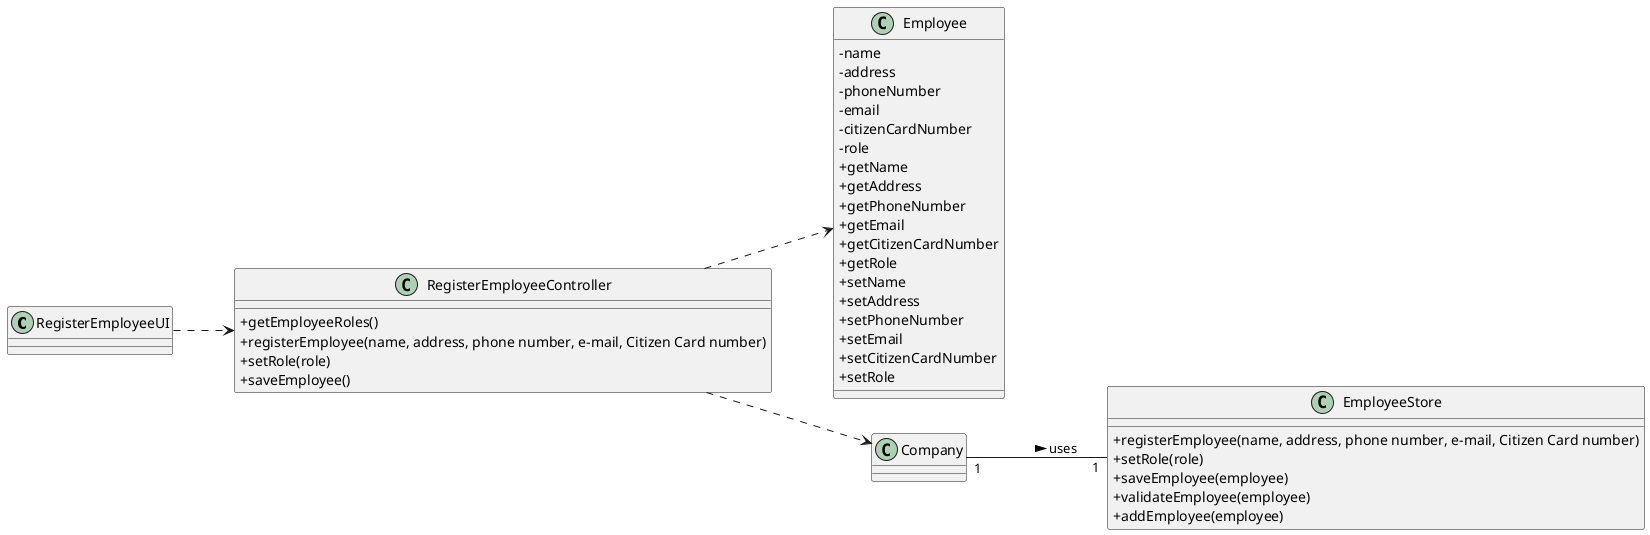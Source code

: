 @startuml
skinparam classAttributeIconSize 0
left to right direction

class RegisterEmployeeUI {
}

class RegisterEmployeeController {
  +getEmployeeRoles()
  +registerEmployee(name, address, phone number, e-mail, Citizen Card number)
  +setRole(role)
  +saveEmployee()
}

class EmployeeStore {
  +registerEmployee(name, address, phone number, e-mail, Citizen Card number)
  +setRole(role)
  +saveEmployee(employee)
  +validateEmployee(employee)
  +addEmployee(employee)
}

class Employee {
  -name
  -address
  -phoneNumber
  -email
  -citizenCardNumber
  -role
  +getName
  +getAddress
  +getPhoneNumber
  +getEmail
  +getCitizenCardNumber
  +getRole
  +setName
  +setAddress
  +setPhoneNumber
  +setEmail
  +setCitizenCardNumber
  +setRole
}

class Company {
}

RegisterEmployeeUI ..> RegisterEmployeeController
RegisterEmployeeController ..> Company
RegisterEmployeeController ..> Employee
Company "1"--"1" EmployeeStore : uses >


@enduml